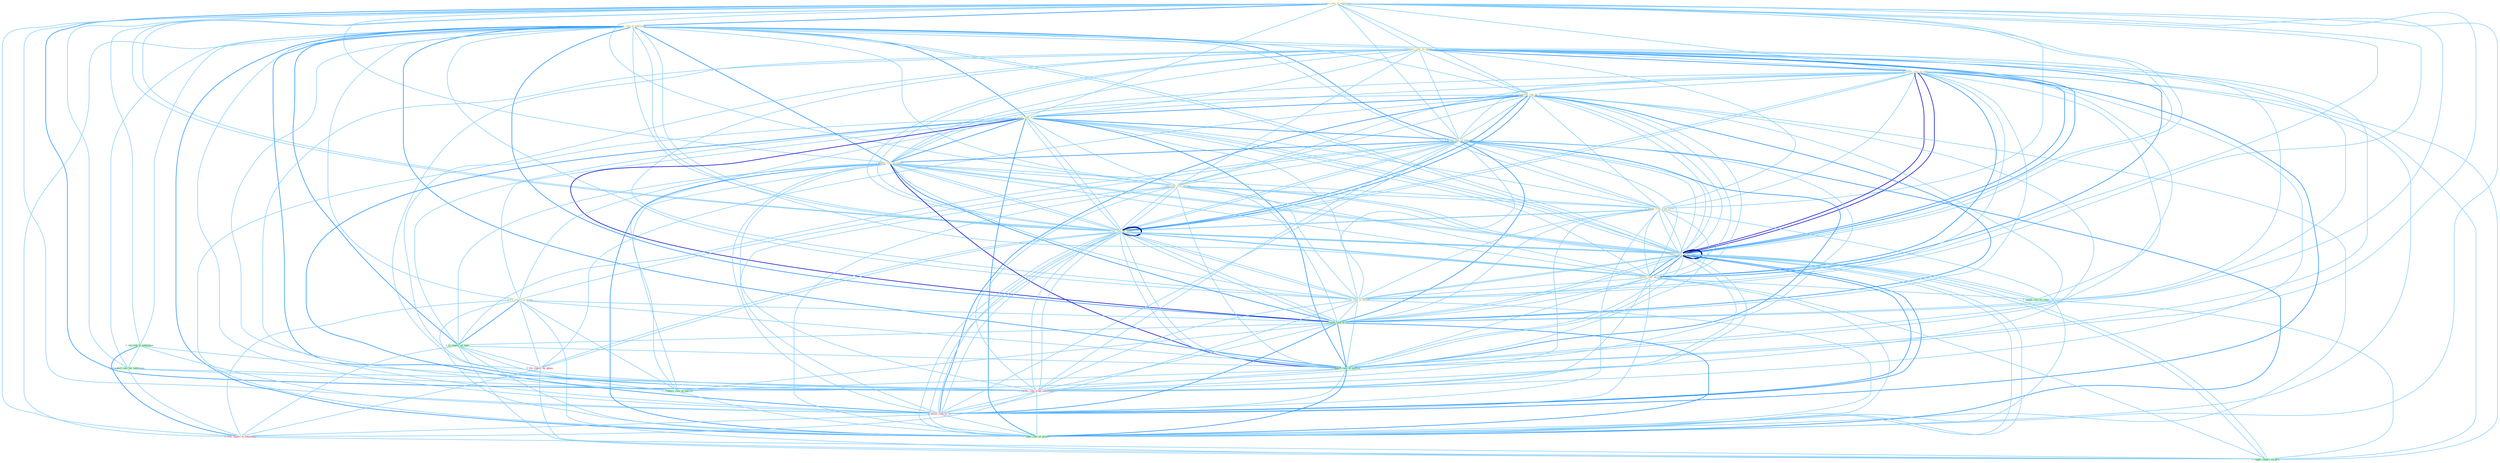 Graph G{ 
    node
    [shape=polygon,style=filled,width=.5,height=.06,color="#BDFCC9",fixedsize=true,fontsize=4,
    fontcolor="#2f4f4f"];
    {node
    [color="#ffffe0", fontcolor="#8b7d6b"] "1_turn_rate_at_entitynam " "1_is_rate_of_entitynam " "1_retain_rate_on_paper " "1_lower_rate_on_debt " "0_depress_rate_by_% " "1_carri_rate_of_% " "1_found_rate_of_improv " "1_expect_rate_of_return " "0_post_rate_sinc_spring " "0_negoti_rate_with_thrift " "0_rais_rate_by_point " "1_lower_rate_on_million " "1_review_rate_on_bond " "0_rais_rate_by_point " "0_jolt_rate_in_month " "1_were_report_of_death "}
{node [color="#fff0f5", fontcolor="#b22222"] "0_receiv_rate_from_entitynam " "0_file_report_by_phone " "0_lower_rate_to_% " "0_sent_report_to_entitynam "}
edge [color="#B0E2FF"];

	"1_turn_rate_at_entitynam " -- "1_is_rate_of_entitynam " [w="2", color="#1e90ff" , len=0.8];
	"1_turn_rate_at_entitynam " -- "1_retain_rate_on_paper " [w="1", color="#87cefa" ];
	"1_turn_rate_at_entitynam " -- "1_lower_rate_on_debt " [w="1", color="#87cefa" ];
	"1_turn_rate_at_entitynam " -- "0_depress_rate_by_% " [w="1", color="#87cefa" ];
	"1_turn_rate_at_entitynam " -- "1_carri_rate_of_% " [w="1", color="#87cefa" ];
	"1_turn_rate_at_entitynam " -- "1_found_rate_of_improv " [w="1", color="#87cefa" ];
	"1_turn_rate_at_entitynam " -- "1_expect_rate_of_return " [w="1", color="#87cefa" ];
	"1_turn_rate_at_entitynam " -- "0_post_rate_sinc_spring " [w="1", color="#87cefa" ];
	"1_turn_rate_at_entitynam " -- "0_negoti_rate_with_thrift " [w="1", color="#87cefa" ];
	"1_turn_rate_at_entitynam " -- "0_rais_rate_by_point " [w="1", color="#87cefa" ];
	"1_turn_rate_at_entitynam " -- "1_lower_rate_on_million " [w="1", color="#87cefa" ];
	"1_turn_rate_at_entitynam " -- "1_review_rate_on_bond " [w="1", color="#87cefa" ];
	"1_turn_rate_at_entitynam " -- "0_rais_rate_by_point " [w="1", color="#87cefa" ];
	"1_turn_rate_at_entitynam " -- "0_jolt_rate_in_month " [w="1", color="#87cefa" ];
	"1_turn_rate_at_entitynam " -- "1_wa_risk_to_entitynam " [w="1", color="#87cefa" ];
	"1_turn_rate_at_entitynam " -- "1_support_role_for_entitynam " [w="1", color="#87cefa" ];
	"1_turn_rate_at_entitynam " -- "1_reach_rate_of_% " [w="1", color="#87cefa" ];
	"1_turn_rate_at_entitynam " -- "1_expect_rate_of_increas " [w="1", color="#87cefa" ];
	"1_turn_rate_at_entitynam " -- "1_lower_rate_on_million " [w="1", color="#87cefa" ];
	"1_turn_rate_at_entitynam " -- "0_receiv_rate_from_entitynam " [w="2", color="#1e90ff" , len=0.8];
	"1_turn_rate_at_entitynam " -- "0_lower_rate_to_% " [w="1", color="#87cefa" ];
	"1_turn_rate_at_entitynam " -- "0_sent_report_to_entitynam " [w="1", color="#87cefa" ];
	"1_turn_rate_at_entitynam " -- "1_reduc_rate_of_growth " [w="1", color="#87cefa" ];
	"1_is_rate_of_entitynam " -- "1_retain_rate_on_paper " [w="1", color="#87cefa" ];
	"1_is_rate_of_entitynam " -- "1_lower_rate_on_debt " [w="1", color="#87cefa" ];
	"1_is_rate_of_entitynam " -- "0_depress_rate_by_% " [w="1", color="#87cefa" ];
	"1_is_rate_of_entitynam " -- "1_carri_rate_of_% " [w="2", color="#1e90ff" , len=0.8];
	"1_is_rate_of_entitynam " -- "1_found_rate_of_improv " [w="2", color="#1e90ff" , len=0.8];
	"1_is_rate_of_entitynam " -- "1_expect_rate_of_return " [w="2", color="#1e90ff" , len=0.8];
	"1_is_rate_of_entitynam " -- "0_post_rate_sinc_spring " [w="1", color="#87cefa" ];
	"1_is_rate_of_entitynam " -- "0_negoti_rate_with_thrift " [w="1", color="#87cefa" ];
	"1_is_rate_of_entitynam " -- "0_rais_rate_by_point " [w="1", color="#87cefa" ];
	"1_is_rate_of_entitynam " -- "1_lower_rate_on_million " [w="1", color="#87cefa" ];
	"1_is_rate_of_entitynam " -- "1_review_rate_on_bond " [w="1", color="#87cefa" ];
	"1_is_rate_of_entitynam " -- "0_rais_rate_by_point " [w="1", color="#87cefa" ];
	"1_is_rate_of_entitynam " -- "0_jolt_rate_in_month " [w="1", color="#87cefa" ];
	"1_is_rate_of_entitynam " -- "1_were_report_of_death " [w="1", color="#87cefa" ];
	"1_is_rate_of_entitynam " -- "1_wa_risk_to_entitynam " [w="1", color="#87cefa" ];
	"1_is_rate_of_entitynam " -- "1_support_role_for_entitynam " [w="1", color="#87cefa" ];
	"1_is_rate_of_entitynam " -- "1_reach_rate_of_% " [w="2", color="#1e90ff" , len=0.8];
	"1_is_rate_of_entitynam " -- "1_is_report_of_topic " [w="2", color="#1e90ff" , len=0.8];
	"1_is_rate_of_entitynam " -- "1_expect_rate_of_increas " [w="2", color="#1e90ff" , len=0.8];
	"1_is_rate_of_entitynam " -- "1_reinforc_role_of_institut " [w="1", color="#87cefa" ];
	"1_is_rate_of_entitynam " -- "1_lower_rate_on_million " [w="1", color="#87cefa" ];
	"1_is_rate_of_entitynam " -- "0_receiv_rate_from_entitynam " [w="2", color="#1e90ff" , len=0.8];
	"1_is_rate_of_entitynam " -- "0_lower_rate_to_% " [w="1", color="#87cefa" ];
	"1_is_rate_of_entitynam " -- "0_sent_report_to_entitynam " [w="1", color="#87cefa" ];
	"1_is_rate_of_entitynam " -- "1_reduc_rate_of_growth " [w="2", color="#1e90ff" , len=0.8];
	"1_retain_rate_on_paper " -- "1_lower_rate_on_debt " [w="2", color="#1e90ff" , len=0.8];
	"1_retain_rate_on_paper " -- "0_depress_rate_by_% " [w="1", color="#87cefa" ];
	"1_retain_rate_on_paper " -- "1_carri_rate_of_% " [w="1", color="#87cefa" ];
	"1_retain_rate_on_paper " -- "1_found_rate_of_improv " [w="1", color="#87cefa" ];
	"1_retain_rate_on_paper " -- "1_expect_rate_of_return " [w="1", color="#87cefa" ];
	"1_retain_rate_on_paper " -- "0_post_rate_sinc_spring " [w="1", color="#87cefa" ];
	"1_retain_rate_on_paper " -- "0_negoti_rate_with_thrift " [w="1", color="#87cefa" ];
	"1_retain_rate_on_paper " -- "0_rais_rate_by_point " [w="1", color="#87cefa" ];
	"1_retain_rate_on_paper " -- "1_lower_rate_on_million " [w="2", color="#1e90ff" , len=0.8];
	"1_retain_rate_on_paper " -- "1_review_rate_on_bond " [w="2", color="#1e90ff" , len=0.8];
	"1_retain_rate_on_paper " -- "0_rais_rate_by_point " [w="1", color="#87cefa" ];
	"1_retain_rate_on_paper " -- "0_jolt_rate_in_month " [w="1", color="#87cefa" ];
	"1_retain_rate_on_paper " -- "1_impos_rule_on_state " [w="1", color="#87cefa" ];
	"1_retain_rate_on_paper " -- "1_reach_rate_of_% " [w="1", color="#87cefa" ];
	"1_retain_rate_on_paper " -- "1_expect_rate_of_increas " [w="1", color="#87cefa" ];
	"1_retain_rate_on_paper " -- "1_lower_rate_on_million " [w="2", color="#1e90ff" , len=0.8];
	"1_retain_rate_on_paper " -- "0_receiv_rate_from_entitynam " [w="1", color="#87cefa" ];
	"1_retain_rate_on_paper " -- "0_lower_rate_to_% " [w="1", color="#87cefa" ];
	"1_retain_rate_on_paper " -- "1_suppli_report_on_plan " [w="1", color="#87cefa" ];
	"1_retain_rate_on_paper " -- "1_reduc_rate_of_growth " [w="1", color="#87cefa" ];
	"1_lower_rate_on_debt " -- "0_depress_rate_by_% " [w="1", color="#87cefa" ];
	"1_lower_rate_on_debt " -- "1_carri_rate_of_% " [w="1", color="#87cefa" ];
	"1_lower_rate_on_debt " -- "1_found_rate_of_improv " [w="1", color="#87cefa" ];
	"1_lower_rate_on_debt " -- "1_expect_rate_of_return " [w="1", color="#87cefa" ];
	"1_lower_rate_on_debt " -- "0_post_rate_sinc_spring " [w="1", color="#87cefa" ];
	"1_lower_rate_on_debt " -- "0_negoti_rate_with_thrift " [w="1", color="#87cefa" ];
	"1_lower_rate_on_debt " -- "0_rais_rate_by_point " [w="1", color="#87cefa" ];
	"1_lower_rate_on_debt " -- "1_lower_rate_on_million " [w="3", color="#0000cd" , len=0.6];
	"1_lower_rate_on_debt " -- "1_review_rate_on_bond " [w="2", color="#1e90ff" , len=0.8];
	"1_lower_rate_on_debt " -- "0_rais_rate_by_point " [w="1", color="#87cefa" ];
	"1_lower_rate_on_debt " -- "0_jolt_rate_in_month " [w="1", color="#87cefa" ];
	"1_lower_rate_on_debt " -- "1_impos_rule_on_state " [w="1", color="#87cefa" ];
	"1_lower_rate_on_debt " -- "1_reach_rate_of_% " [w="1", color="#87cefa" ];
	"1_lower_rate_on_debt " -- "1_expect_rate_of_increas " [w="1", color="#87cefa" ];
	"1_lower_rate_on_debt " -- "1_lower_rate_on_million " [w="3", color="#0000cd" , len=0.6];
	"1_lower_rate_on_debt " -- "0_receiv_rate_from_entitynam " [w="1", color="#87cefa" ];
	"1_lower_rate_on_debt " -- "0_lower_rate_to_% " [w="2", color="#1e90ff" , len=0.8];
	"1_lower_rate_on_debt " -- "1_suppli_report_on_plan " [w="1", color="#87cefa" ];
	"1_lower_rate_on_debt " -- "1_reduc_rate_of_growth " [w="1", color="#87cefa" ];
	"0_depress_rate_by_% " -- "1_carri_rate_of_% " [w="2", color="#1e90ff" , len=0.8];
	"0_depress_rate_by_% " -- "1_found_rate_of_improv " [w="1", color="#87cefa" ];
	"0_depress_rate_by_% " -- "1_expect_rate_of_return " [w="1", color="#87cefa" ];
	"0_depress_rate_by_% " -- "0_post_rate_sinc_spring " [w="1", color="#87cefa" ];
	"0_depress_rate_by_% " -- "0_negoti_rate_with_thrift " [w="1", color="#87cefa" ];
	"0_depress_rate_by_% " -- "0_rais_rate_by_point " [w="2", color="#1e90ff" , len=0.8];
	"0_depress_rate_by_% " -- "1_lower_rate_on_million " [w="1", color="#87cefa" ];
	"0_depress_rate_by_% " -- "1_review_rate_on_bond " [w="1", color="#87cefa" ];
	"0_depress_rate_by_% " -- "0_rais_rate_by_point " [w="2", color="#1e90ff" , len=0.8];
	"0_depress_rate_by_% " -- "0_jolt_rate_in_month " [w="1", color="#87cefa" ];
	"0_depress_rate_by_% " -- "1_reach_rate_of_% " [w="2", color="#1e90ff" , len=0.8];
	"0_depress_rate_by_% " -- "1_expect_rate_of_increas " [w="1", color="#87cefa" ];
	"0_depress_rate_by_% " -- "1_lower_rate_on_million " [w="1", color="#87cefa" ];
	"0_depress_rate_by_% " -- "0_receiv_rate_from_entitynam " [w="1", color="#87cefa" ];
	"0_depress_rate_by_% " -- "0_file_report_by_phone " [w="1", color="#87cefa" ];
	"0_depress_rate_by_% " -- "0_lower_rate_to_% " [w="2", color="#1e90ff" , len=0.8];
	"0_depress_rate_by_% " -- "1_reduc_rate_of_growth " [w="1", color="#87cefa" ];
	"1_carri_rate_of_% " -- "1_found_rate_of_improv " [w="2", color="#1e90ff" , len=0.8];
	"1_carri_rate_of_% " -- "1_expect_rate_of_return " [w="2", color="#1e90ff" , len=0.8];
	"1_carri_rate_of_% " -- "0_post_rate_sinc_spring " [w="1", color="#87cefa" ];
	"1_carri_rate_of_% " -- "0_negoti_rate_with_thrift " [w="1", color="#87cefa" ];
	"1_carri_rate_of_% " -- "0_rais_rate_by_point " [w="1", color="#87cefa" ];
	"1_carri_rate_of_% " -- "1_lower_rate_on_million " [w="1", color="#87cefa" ];
	"1_carri_rate_of_% " -- "1_review_rate_on_bond " [w="1", color="#87cefa" ];
	"1_carri_rate_of_% " -- "0_rais_rate_by_point " [w="1", color="#87cefa" ];
	"1_carri_rate_of_% " -- "0_jolt_rate_in_month " [w="1", color="#87cefa" ];
	"1_carri_rate_of_% " -- "1_were_report_of_death " [w="1", color="#87cefa" ];
	"1_carri_rate_of_% " -- "1_reach_rate_of_% " [w="3", color="#0000cd" , len=0.6];
	"1_carri_rate_of_% " -- "1_is_report_of_topic " [w="1", color="#87cefa" ];
	"1_carri_rate_of_% " -- "1_expect_rate_of_increas " [w="2", color="#1e90ff" , len=0.8];
	"1_carri_rate_of_% " -- "1_reinforc_role_of_institut " [w="1", color="#87cefa" ];
	"1_carri_rate_of_% " -- "1_lower_rate_on_million " [w="1", color="#87cefa" ];
	"1_carri_rate_of_% " -- "0_receiv_rate_from_entitynam " [w="1", color="#87cefa" ];
	"1_carri_rate_of_% " -- "0_lower_rate_to_% " [w="2", color="#1e90ff" , len=0.8];
	"1_carri_rate_of_% " -- "1_reduc_rate_of_growth " [w="2", color="#1e90ff" , len=0.8];
	"1_found_rate_of_improv " -- "1_expect_rate_of_return " [w="2", color="#1e90ff" , len=0.8];
	"1_found_rate_of_improv " -- "0_post_rate_sinc_spring " [w="1", color="#87cefa" ];
	"1_found_rate_of_improv " -- "0_negoti_rate_with_thrift " [w="1", color="#87cefa" ];
	"1_found_rate_of_improv " -- "0_rais_rate_by_point " [w="1", color="#87cefa" ];
	"1_found_rate_of_improv " -- "1_lower_rate_on_million " [w="1", color="#87cefa" ];
	"1_found_rate_of_improv " -- "1_review_rate_on_bond " [w="1", color="#87cefa" ];
	"1_found_rate_of_improv " -- "0_rais_rate_by_point " [w="1", color="#87cefa" ];
	"1_found_rate_of_improv " -- "0_jolt_rate_in_month " [w="1", color="#87cefa" ];
	"1_found_rate_of_improv " -- "1_were_report_of_death " [w="1", color="#87cefa" ];
	"1_found_rate_of_improv " -- "1_reach_rate_of_% " [w="2", color="#1e90ff" , len=0.8];
	"1_found_rate_of_improv " -- "1_is_report_of_topic " [w="1", color="#87cefa" ];
	"1_found_rate_of_improv " -- "1_expect_rate_of_increas " [w="2", color="#1e90ff" , len=0.8];
	"1_found_rate_of_improv " -- "1_reinforc_role_of_institut " [w="1", color="#87cefa" ];
	"1_found_rate_of_improv " -- "1_lower_rate_on_million " [w="1", color="#87cefa" ];
	"1_found_rate_of_improv " -- "0_receiv_rate_from_entitynam " [w="1", color="#87cefa" ];
	"1_found_rate_of_improv " -- "0_lower_rate_to_% " [w="1", color="#87cefa" ];
	"1_found_rate_of_improv " -- "1_reduc_rate_of_growth " [w="2", color="#1e90ff" , len=0.8];
	"1_expect_rate_of_return " -- "0_post_rate_sinc_spring " [w="1", color="#87cefa" ];
	"1_expect_rate_of_return " -- "0_negoti_rate_with_thrift " [w="1", color="#87cefa" ];
	"1_expect_rate_of_return " -- "0_rais_rate_by_point " [w="1", color="#87cefa" ];
	"1_expect_rate_of_return " -- "1_lower_rate_on_million " [w="1", color="#87cefa" ];
	"1_expect_rate_of_return " -- "1_review_rate_on_bond " [w="1", color="#87cefa" ];
	"1_expect_rate_of_return " -- "0_rais_rate_by_point " [w="1", color="#87cefa" ];
	"1_expect_rate_of_return " -- "0_jolt_rate_in_month " [w="1", color="#87cefa" ];
	"1_expect_rate_of_return " -- "1_were_report_of_death " [w="1", color="#87cefa" ];
	"1_expect_rate_of_return " -- "1_reach_rate_of_% " [w="2", color="#1e90ff" , len=0.8];
	"1_expect_rate_of_return " -- "1_is_report_of_topic " [w="1", color="#87cefa" ];
	"1_expect_rate_of_return " -- "1_expect_rate_of_increas " [w="3", color="#0000cd" , len=0.6];
	"1_expect_rate_of_return " -- "1_reinforc_role_of_institut " [w="1", color="#87cefa" ];
	"1_expect_rate_of_return " -- "1_lower_rate_on_million " [w="1", color="#87cefa" ];
	"1_expect_rate_of_return " -- "0_receiv_rate_from_entitynam " [w="1", color="#87cefa" ];
	"1_expect_rate_of_return " -- "0_lower_rate_to_% " [w="1", color="#87cefa" ];
	"1_expect_rate_of_return " -- "1_reduc_rate_of_growth " [w="2", color="#1e90ff" , len=0.8];
	"0_post_rate_sinc_spring " -- "0_negoti_rate_with_thrift " [w="1", color="#87cefa" ];
	"0_post_rate_sinc_spring " -- "0_rais_rate_by_point " [w="1", color="#87cefa" ];
	"0_post_rate_sinc_spring " -- "1_lower_rate_on_million " [w="1", color="#87cefa" ];
	"0_post_rate_sinc_spring " -- "1_review_rate_on_bond " [w="1", color="#87cefa" ];
	"0_post_rate_sinc_spring " -- "0_rais_rate_by_point " [w="1", color="#87cefa" ];
	"0_post_rate_sinc_spring " -- "0_jolt_rate_in_month " [w="1", color="#87cefa" ];
	"0_post_rate_sinc_spring " -- "1_reach_rate_of_% " [w="1", color="#87cefa" ];
	"0_post_rate_sinc_spring " -- "1_expect_rate_of_increas " [w="1", color="#87cefa" ];
	"0_post_rate_sinc_spring " -- "1_lower_rate_on_million " [w="1", color="#87cefa" ];
	"0_post_rate_sinc_spring " -- "0_receiv_rate_from_entitynam " [w="1", color="#87cefa" ];
	"0_post_rate_sinc_spring " -- "0_lower_rate_to_% " [w="1", color="#87cefa" ];
	"0_post_rate_sinc_spring " -- "1_reduc_rate_of_growth " [w="1", color="#87cefa" ];
	"0_negoti_rate_with_thrift " -- "0_rais_rate_by_point " [w="1", color="#87cefa" ];
	"0_negoti_rate_with_thrift " -- "1_lower_rate_on_million " [w="1", color="#87cefa" ];
	"0_negoti_rate_with_thrift " -- "1_review_rate_on_bond " [w="1", color="#87cefa" ];
	"0_negoti_rate_with_thrift " -- "0_rais_rate_by_point " [w="1", color="#87cefa" ];
	"0_negoti_rate_with_thrift " -- "0_jolt_rate_in_month " [w="1", color="#87cefa" ];
	"0_negoti_rate_with_thrift " -- "1_reach_rate_of_% " [w="1", color="#87cefa" ];
	"0_negoti_rate_with_thrift " -- "1_expect_rate_of_increas " [w="1", color="#87cefa" ];
	"0_negoti_rate_with_thrift " -- "1_lower_rate_on_million " [w="1", color="#87cefa" ];
	"0_negoti_rate_with_thrift " -- "0_receiv_rate_from_entitynam " [w="1", color="#87cefa" ];
	"0_negoti_rate_with_thrift " -- "0_lower_rate_to_% " [w="1", color="#87cefa" ];
	"0_negoti_rate_with_thrift " -- "1_reduc_rate_of_growth " [w="1", color="#87cefa" ];
	"0_rais_rate_by_point " -- "1_lower_rate_on_million " [w="1", color="#87cefa" ];
	"0_rais_rate_by_point " -- "1_review_rate_on_bond " [w="1", color="#87cefa" ];
	"0_rais_rate_by_point " -- "0_rais_rate_by_point " [w="4", style=bold, color="#000080", len=0.4];
	"0_rais_rate_by_point " -- "0_jolt_rate_in_month " [w="1", color="#87cefa" ];
	"0_rais_rate_by_point " -- "1_reach_rate_of_% " [w="1", color="#87cefa" ];
	"0_rais_rate_by_point " -- "1_expect_rate_of_increas " [w="1", color="#87cefa" ];
	"0_rais_rate_by_point " -- "1_lower_rate_on_million " [w="1", color="#87cefa" ];
	"0_rais_rate_by_point " -- "0_receiv_rate_from_entitynam " [w="1", color="#87cefa" ];
	"0_rais_rate_by_point " -- "0_file_report_by_phone " [w="1", color="#87cefa" ];
	"0_rais_rate_by_point " -- "0_lower_rate_to_% " [w="1", color="#87cefa" ];
	"0_rais_rate_by_point " -- "1_reduc_rate_of_growth " [w="1", color="#87cefa" ];
	"1_lower_rate_on_million " -- "1_review_rate_on_bond " [w="2", color="#1e90ff" , len=0.8];
	"1_lower_rate_on_million " -- "0_rais_rate_by_point " [w="1", color="#87cefa" ];
	"1_lower_rate_on_million " -- "0_jolt_rate_in_month " [w="1", color="#87cefa" ];
	"1_lower_rate_on_million " -- "1_impos_rule_on_state " [w="1", color="#87cefa" ];
	"1_lower_rate_on_million " -- "1_reach_rate_of_% " [w="1", color="#87cefa" ];
	"1_lower_rate_on_million " -- "1_expect_rate_of_increas " [w="1", color="#87cefa" ];
	"1_lower_rate_on_million " -- "1_lower_rate_on_million " [w="4", style=bold, color="#000080", len=0.4];
	"1_lower_rate_on_million " -- "0_receiv_rate_from_entitynam " [w="1", color="#87cefa" ];
	"1_lower_rate_on_million " -- "0_lower_rate_to_% " [w="2", color="#1e90ff" , len=0.8];
	"1_lower_rate_on_million " -- "1_suppli_report_on_plan " [w="1", color="#87cefa" ];
	"1_lower_rate_on_million " -- "1_reduc_rate_of_growth " [w="1", color="#87cefa" ];
	"1_review_rate_on_bond " -- "0_rais_rate_by_point " [w="1", color="#87cefa" ];
	"1_review_rate_on_bond " -- "0_jolt_rate_in_month " [w="1", color="#87cefa" ];
	"1_review_rate_on_bond " -- "1_impos_rule_on_state " [w="1", color="#87cefa" ];
	"1_review_rate_on_bond " -- "1_reach_rate_of_% " [w="1", color="#87cefa" ];
	"1_review_rate_on_bond " -- "1_expect_rate_of_increas " [w="1", color="#87cefa" ];
	"1_review_rate_on_bond " -- "1_lower_rate_on_million " [w="2", color="#1e90ff" , len=0.8];
	"1_review_rate_on_bond " -- "0_receiv_rate_from_entitynam " [w="1", color="#87cefa" ];
	"1_review_rate_on_bond " -- "0_lower_rate_to_% " [w="1", color="#87cefa" ];
	"1_review_rate_on_bond " -- "1_suppli_report_on_plan " [w="1", color="#87cefa" ];
	"1_review_rate_on_bond " -- "1_reduc_rate_of_growth " [w="1", color="#87cefa" ];
	"0_rais_rate_by_point " -- "0_jolt_rate_in_month " [w="1", color="#87cefa" ];
	"0_rais_rate_by_point " -- "1_reach_rate_of_% " [w="1", color="#87cefa" ];
	"0_rais_rate_by_point " -- "1_expect_rate_of_increas " [w="1", color="#87cefa" ];
	"0_rais_rate_by_point " -- "1_lower_rate_on_million " [w="1", color="#87cefa" ];
	"0_rais_rate_by_point " -- "0_receiv_rate_from_entitynam " [w="1", color="#87cefa" ];
	"0_rais_rate_by_point " -- "0_file_report_by_phone " [w="1", color="#87cefa" ];
	"0_rais_rate_by_point " -- "0_lower_rate_to_% " [w="1", color="#87cefa" ];
	"0_rais_rate_by_point " -- "1_reduc_rate_of_growth " [w="1", color="#87cefa" ];
	"0_jolt_rate_in_month " -- "1_reach_rate_of_% " [w="1", color="#87cefa" ];
	"0_jolt_rate_in_month " -- "1_expect_rate_of_increas " [w="1", color="#87cefa" ];
	"0_jolt_rate_in_month " -- "1_lower_rate_on_million " [w="1", color="#87cefa" ];
	"0_jolt_rate_in_month " -- "0_receiv_rate_from_entitynam " [w="1", color="#87cefa" ];
	"0_jolt_rate_in_month " -- "0_lower_rate_to_% " [w="1", color="#87cefa" ];
	"0_jolt_rate_in_month " -- "1_reduc_rate_of_growth " [w="1", color="#87cefa" ];
	"1_were_report_of_death " -- "1_reach_rate_of_% " [w="1", color="#87cefa" ];
	"1_were_report_of_death " -- "1_is_report_of_topic " [w="2", color="#1e90ff" , len=0.8];
	"1_were_report_of_death " -- "1_expect_rate_of_increas " [w="1", color="#87cefa" ];
	"1_were_report_of_death " -- "1_reinforc_role_of_institut " [w="1", color="#87cefa" ];
	"1_were_report_of_death " -- "0_file_report_by_phone " [w="1", color="#87cefa" ];
	"1_were_report_of_death " -- "0_sent_report_to_entitynam " [w="1", color="#87cefa" ];
	"1_were_report_of_death " -- "1_suppli_report_on_plan " [w="1", color="#87cefa" ];
	"1_were_report_of_death " -- "1_reduc_rate_of_growth " [w="1", color="#87cefa" ];
	"1_wa_risk_to_entitynam " -- "1_support_role_for_entitynam " [w="1", color="#87cefa" ];
	"1_wa_risk_to_entitynam " -- "0_receiv_rate_from_entitynam " [w="1", color="#87cefa" ];
	"1_wa_risk_to_entitynam " -- "0_lower_rate_to_% " [w="1", color="#87cefa" ];
	"1_wa_risk_to_entitynam " -- "0_sent_report_to_entitynam " [w="2", color="#1e90ff" , len=0.8];
	"1_impos_rule_on_state " -- "1_lower_rate_on_million " [w="1", color="#87cefa" ];
	"1_impos_rule_on_state " -- "1_suppli_report_on_plan " [w="1", color="#87cefa" ];
	"1_support_role_for_entitynam " -- "1_reinforc_role_of_institut " [w="1", color="#87cefa" ];
	"1_support_role_for_entitynam " -- "0_receiv_rate_from_entitynam " [w="1", color="#87cefa" ];
	"1_support_role_for_entitynam " -- "0_sent_report_to_entitynam " [w="1", color="#87cefa" ];
	"1_reach_rate_of_% " -- "1_is_report_of_topic " [w="1", color="#87cefa" ];
	"1_reach_rate_of_% " -- "1_expect_rate_of_increas " [w="2", color="#1e90ff" , len=0.8];
	"1_reach_rate_of_% " -- "1_reinforc_role_of_institut " [w="1", color="#87cefa" ];
	"1_reach_rate_of_% " -- "1_lower_rate_on_million " [w="1", color="#87cefa" ];
	"1_reach_rate_of_% " -- "0_receiv_rate_from_entitynam " [w="1", color="#87cefa" ];
	"1_reach_rate_of_% " -- "0_lower_rate_to_% " [w="2", color="#1e90ff" , len=0.8];
	"1_reach_rate_of_% " -- "1_reduc_rate_of_growth " [w="2", color="#1e90ff" , len=0.8];
	"1_is_report_of_topic " -- "1_expect_rate_of_increas " [w="1", color="#87cefa" ];
	"1_is_report_of_topic " -- "1_reinforc_role_of_institut " [w="1", color="#87cefa" ];
	"1_is_report_of_topic " -- "0_file_report_by_phone " [w="1", color="#87cefa" ];
	"1_is_report_of_topic " -- "0_sent_report_to_entitynam " [w="1", color="#87cefa" ];
	"1_is_report_of_topic " -- "1_suppli_report_on_plan " [w="1", color="#87cefa" ];
	"1_is_report_of_topic " -- "1_reduc_rate_of_growth " [w="1", color="#87cefa" ];
	"1_expect_rate_of_increas " -- "1_reinforc_role_of_institut " [w="1", color="#87cefa" ];
	"1_expect_rate_of_increas " -- "1_lower_rate_on_million " [w="1", color="#87cefa" ];
	"1_expect_rate_of_increas " -- "0_receiv_rate_from_entitynam " [w="1", color="#87cefa" ];
	"1_expect_rate_of_increas " -- "0_lower_rate_to_% " [w="1", color="#87cefa" ];
	"1_expect_rate_of_increas " -- "1_reduc_rate_of_growth " [w="2", color="#1e90ff" , len=0.8];
	"1_reinforc_role_of_institut " -- "1_reduc_rate_of_growth " [w="1", color="#87cefa" ];
	"1_lower_rate_on_million " -- "0_receiv_rate_from_entitynam " [w="1", color="#87cefa" ];
	"1_lower_rate_on_million " -- "0_lower_rate_to_% " [w="2", color="#1e90ff" , len=0.8];
	"1_lower_rate_on_million " -- "1_suppli_report_on_plan " [w="1", color="#87cefa" ];
	"1_lower_rate_on_million " -- "1_reduc_rate_of_growth " [w="1", color="#87cefa" ];
	"0_receiv_rate_from_entitynam " -- "0_lower_rate_to_% " [w="1", color="#87cefa" ];
	"0_receiv_rate_from_entitynam " -- "0_sent_report_to_entitynam " [w="1", color="#87cefa" ];
	"0_receiv_rate_from_entitynam " -- "1_reduc_rate_of_growth " [w="1", color="#87cefa" ];
	"0_file_report_by_phone " -- "0_sent_report_to_entitynam " [w="1", color="#87cefa" ];
	"0_file_report_by_phone " -- "1_suppli_report_on_plan " [w="1", color="#87cefa" ];
	"0_lower_rate_to_% " -- "0_sent_report_to_entitynam " [w="1", color="#87cefa" ];
	"0_lower_rate_to_% " -- "1_reduc_rate_of_growth " [w="1", color="#87cefa" ];
	"0_sent_report_to_entitynam " -- "1_suppli_report_on_plan " [w="1", color="#87cefa" ];
}